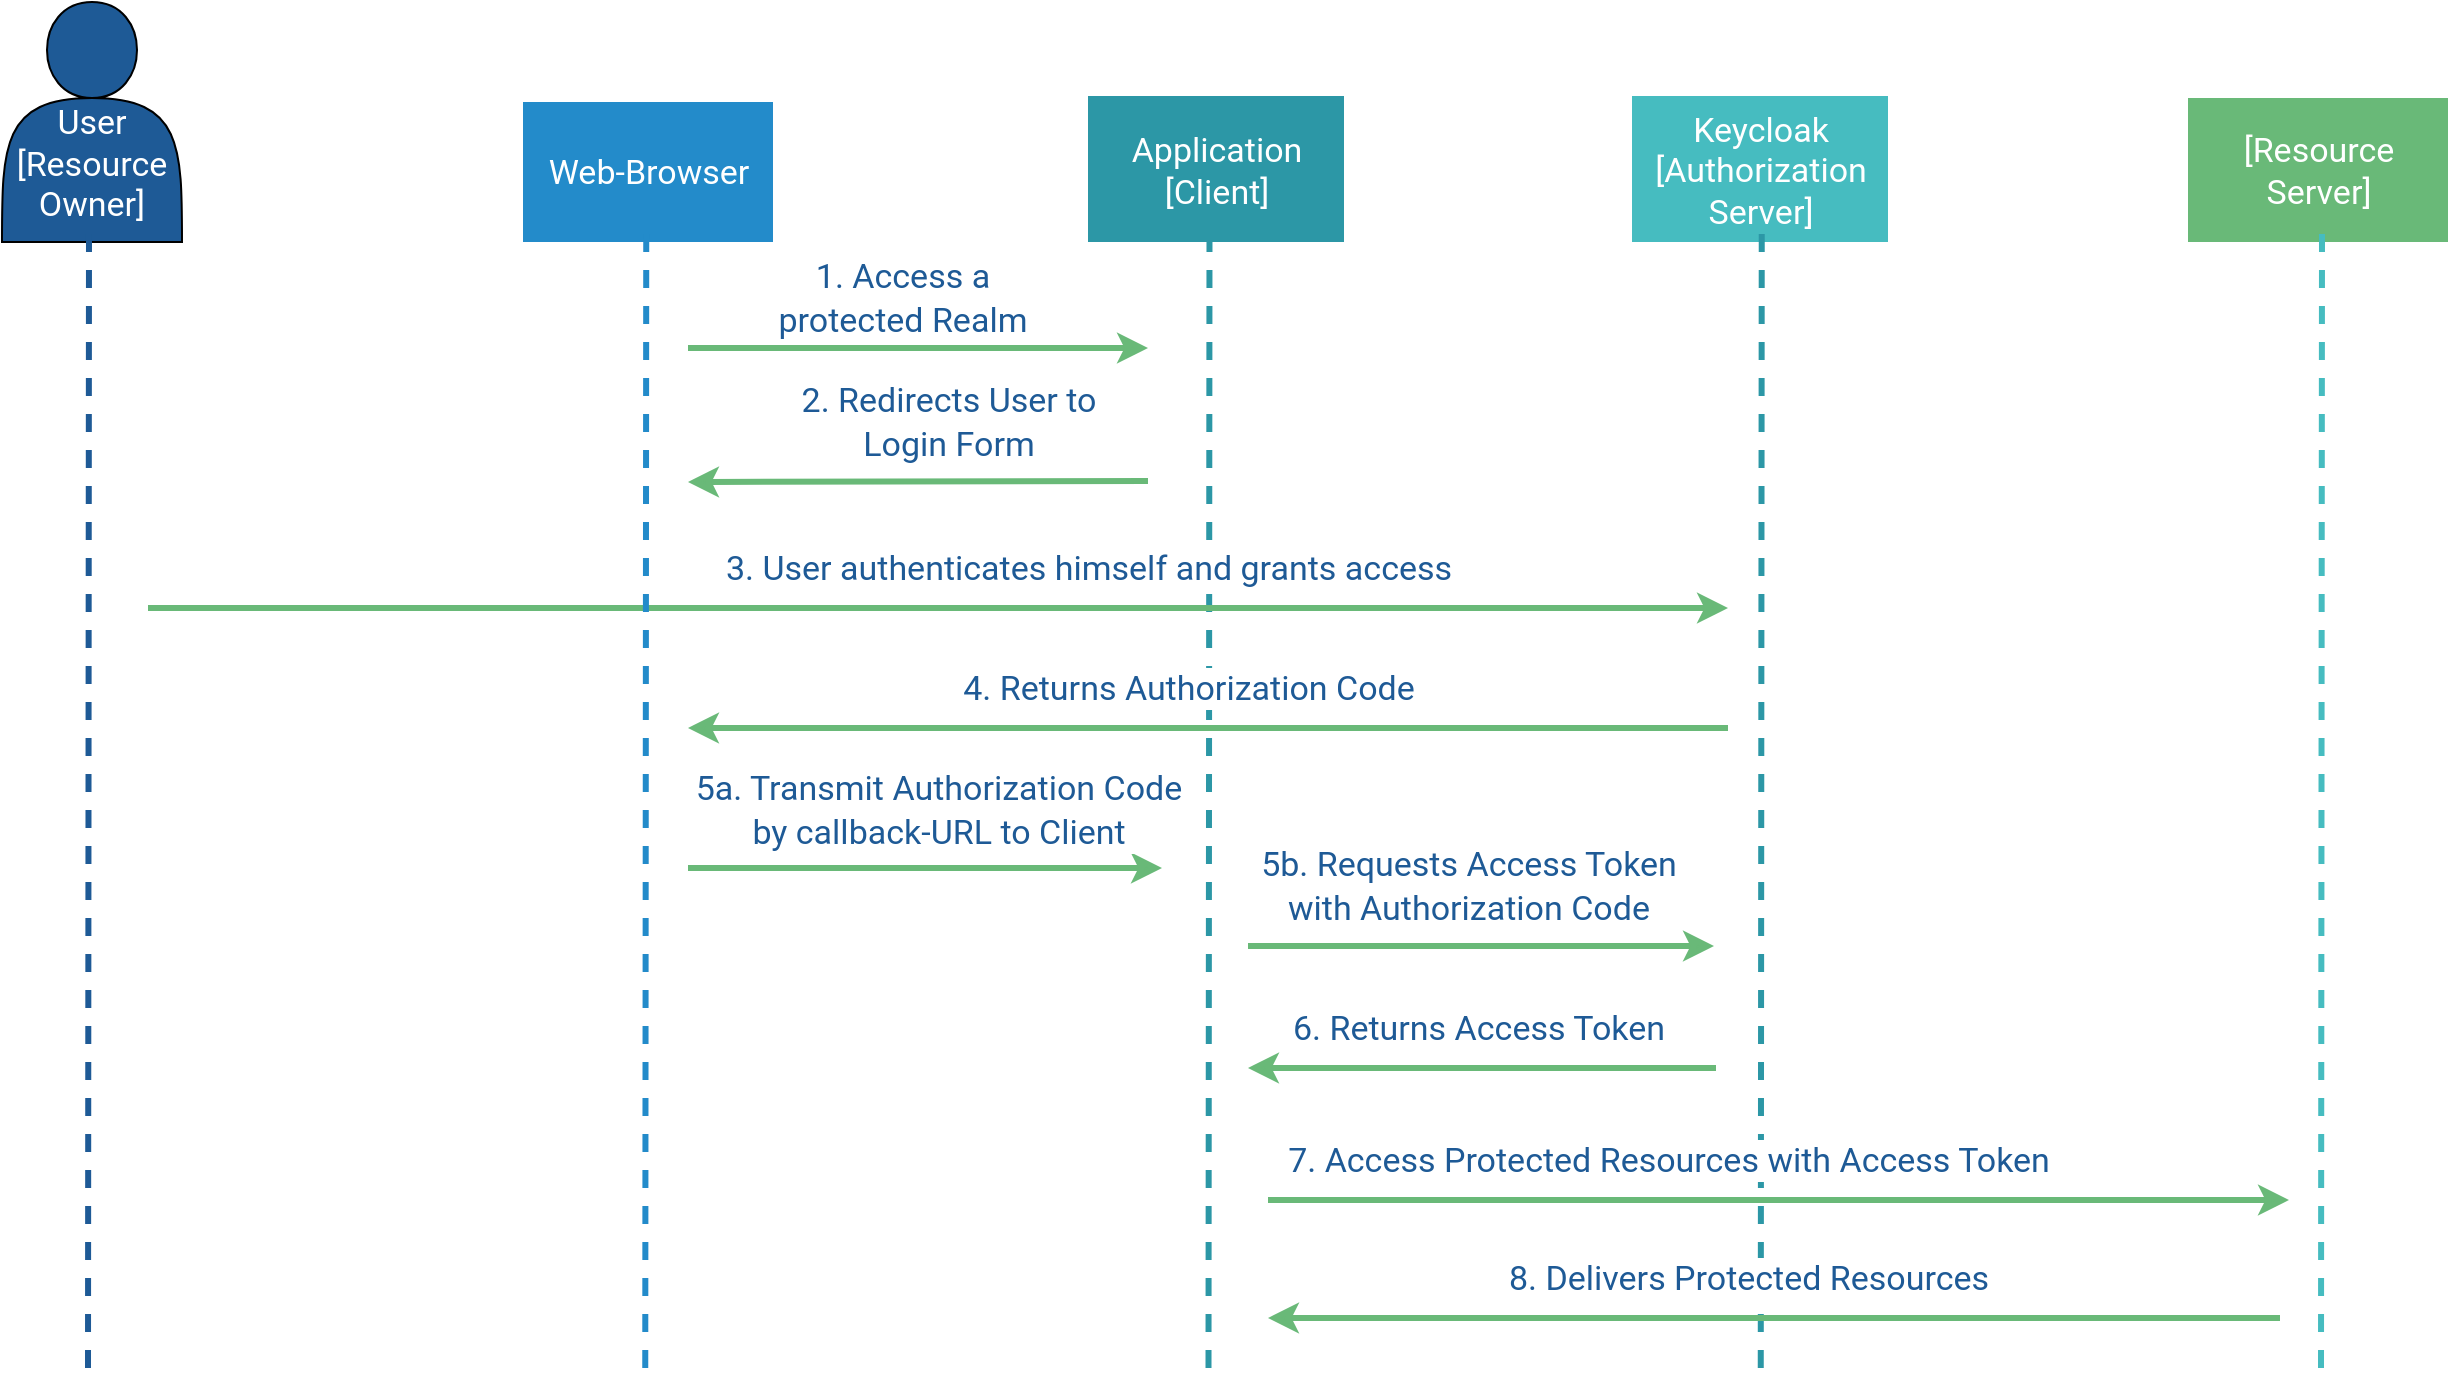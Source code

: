 <mxfile version="12.1.3" type="device" pages="4"><diagram id="JveJIbnvZoAwYbalpgq6" name="Authorization Code Flow"><mxGraphModel dx="1422" dy="896" grid="1" gridSize="10" guides="1" tooltips="1" connect="1" arrows="1" fold="1" page="1" pageScale="1" pageWidth="827" pageHeight="1169" math="0" shadow="0"><root><mxCell id="0"/><mxCell id="1" parent="0"/><mxCell id="5GjCnepMt8MMj8PEha2I-61" value="" style="endArrow=none;dashed=1;html=1;fontFamily=Robo;fontSize=17;fontColor=#FFFFFF;strokeWidth=3;strokeColor=#2C97A6;" parent="1" edge="1"><mxGeometry width="50" height="50" relative="1" as="geometry"><mxPoint x="603.251" y="683" as="sourcePoint"/><mxPoint x="603.751" y="113" as="targetPoint"/></mxGeometry></mxCell><mxCell id="5GjCnepMt8MMj8PEha2I-17" value="&lt;div&gt;Web-Browser&lt;/div&gt;" style="html=1;fillColor=#238BCA;strokeColor=none;shadow=0;fontSize=17;fontColor=#FFFFFF;align=center;fontStyle=0;rounded=0;fontFamily=Roboto;direction=south;" parent="1" vertex="1"><mxGeometry x="260.5" y="50" width="125" height="70" as="geometry"/></mxCell><mxCell id="5GjCnepMt8MMj8PEha2I-19" value="&lt;div&gt;Keycloak&lt;br&gt;&lt;/div&gt;&lt;div&gt;[Authorization&lt;/div&gt;&lt;div&gt;Server]&lt;/div&gt;" style="html=1;fillColor=#46BCC0;strokeColor=none;shadow=0;fontSize=17;fontColor=#FFFFFF;align=center;fontStyle=0;rounded=0;fontFamily=Roboto;" parent="1" vertex="1"><mxGeometry x="815" y="47" width="128" height="73" as="geometry"/></mxCell><mxCell id="5GjCnepMt8MMj8PEha2I-21" value="&lt;div&gt;[Resource&lt;/div&gt;&lt;div&gt;Server]&lt;/div&gt;" style="html=1;fillColor=#69B978;strokeColor=none;shadow=0;fontSize=17;fontColor=#FFFFFF;align=center;fontStyle=0;rounded=0;fontFamily=Roboto;" parent="1" vertex="1"><mxGeometry x="1093" y="48" width="130" height="72" as="geometry"/></mxCell><mxCell id="5GjCnepMt8MMj8PEha2I-32" value="&lt;br&gt;&lt;br&gt;User&lt;br&gt;[Resource Owner]" style="shape=actor;whiteSpace=wrap;html=1;fillColor=#1E5A96;fontFamily=Roboto;fontSize=17;fontColor=#FFFFFF;" parent="1" vertex="1"><mxGeometry width="90" height="120" as="geometry"/></mxCell><mxCell id="5GjCnepMt8MMj8PEha2I-42" value="" style="endArrow=classic;html=1;strokeColor=#69B978;strokeWidth=3;fontFamily=Robo;fontSize=17;fontColor=#FFFFFF;" parent="1" edge="1"><mxGeometry width="50" height="50" relative="1" as="geometry"><mxPoint x="343" y="173" as="sourcePoint"/><mxPoint x="573" y="173" as="targetPoint"/></mxGeometry></mxCell><mxCell id="5GjCnepMt8MMj8PEha2I-44" value="&lt;div&gt;&lt;font face=&quot;Roboto&quot; color=&quot;#1E5A96&quot;&gt;1. Access a&lt;br&gt;protected Realm&lt;br&gt;&lt;/font&gt;&lt;/div&gt;" style="text;html=1;resizable=0;points=[];align=center;verticalAlign=middle;labelBackgroundColor=#ffffff;fontSize=17;fontFamily=Robo;fontColor=#FFFFFF;" parent="5GjCnepMt8MMj8PEha2I-42" vertex="1" connectable="0"><mxGeometry x="-0.461" y="5" relative="1" as="geometry"><mxPoint x="45" y="-20" as="offset"/></mxGeometry></mxCell><mxCell id="5GjCnepMt8MMj8PEha2I-47" value="" style="endArrow=classic;html=1;strokeColor=#69B978;strokeWidth=3;fontFamily=Robo;fontSize=17;fontColor=#FFFFFF;" parent="1" edge="1"><mxGeometry width="50" height="50" relative="1" as="geometry"><mxPoint x="73" y="303" as="sourcePoint"/><mxPoint x="863" y="303" as="targetPoint"/></mxGeometry></mxCell><mxCell id="5GjCnepMt8MMj8PEha2I-48" value="&lt;div&gt;&lt;font face=&quot;Roboto&quot; color=&quot;#1E5A96&quot;&gt;3. User authenticates himself and grants access&lt;br&gt;&lt;/font&gt;&lt;/div&gt;" style="text;html=1;resizable=0;points=[];align=center;verticalAlign=middle;labelBackgroundColor=#ffffff;fontSize=17;fontFamily=Robo;fontColor=#FFFFFF;" parent="5GjCnepMt8MMj8PEha2I-47" vertex="1" connectable="0"><mxGeometry x="-0.461" y="5" relative="1" as="geometry"><mxPoint x="257" y="-15" as="offset"/></mxGeometry></mxCell><mxCell id="5GjCnepMt8MMj8PEha2I-49" value="" style="endArrow=classic;html=1;strokeColor=#69B978;strokeWidth=3;fontFamily=Robo;fontSize=17;fontColor=#FFFFFF;" parent="1" edge="1"><mxGeometry width="50" height="50" relative="1" as="geometry"><mxPoint x="573" y="239.5" as="sourcePoint"/><mxPoint x="343" y="240" as="targetPoint"/></mxGeometry></mxCell><mxCell id="5GjCnepMt8MMj8PEha2I-50" value="&lt;div&gt;&lt;font face=&quot;Roboto&quot; color=&quot;#1E5A96&quot;&gt;2. Redirects User to&lt;/font&gt;&lt;/div&gt;&lt;div&gt;&lt;font face=&quot;Roboto&quot; color=&quot;#1E5A96&quot;&gt;Login Form&lt;/font&gt;&lt;/div&gt;" style="text;html=1;resizable=0;points=[];align=center;verticalAlign=middle;labelBackgroundColor=#ffffff;fontSize=17;fontFamily=Robo;fontColor=#FFFFFF;" parent="5GjCnepMt8MMj8PEha2I-49" vertex="1" connectable="0"><mxGeometry x="-0.461" y="5" relative="1" as="geometry"><mxPoint x="-38" y="-34.5" as="offset"/></mxGeometry></mxCell><mxCell id="5GjCnepMt8MMj8PEha2I-55" value="" style="endArrow=classic;html=1;strokeColor=#69B978;strokeWidth=3;fontFamily=Robo;fontSize=17;fontColor=#FFFFFF;" parent="1" edge="1"><mxGeometry width="50" height="50" relative="1" as="geometry"><mxPoint x="863" y="363" as="sourcePoint"/><mxPoint x="343" y="363" as="targetPoint"/></mxGeometry></mxCell><mxCell id="5GjCnepMt8MMj8PEha2I-56" value="&lt;div&gt;&lt;font face=&quot;Roboto&quot; color=&quot;#1E5A96&quot;&gt;4. Returns Authorization Code&lt;br&gt;&lt;/font&gt;&lt;/div&gt;" style="text;html=1;resizable=0;points=[];align=center;verticalAlign=middle;labelBackgroundColor=#FFFFFF;fontSize=17;fontFamily=Robo;fontColor=#FFFFFF;" parent="5GjCnepMt8MMj8PEha2I-55" vertex="1" connectable="0"><mxGeometry x="-0.461" y="5" relative="1" as="geometry"><mxPoint x="-130" y="-25" as="offset"/></mxGeometry></mxCell><mxCell id="5GjCnepMt8MMj8PEha2I-58" value="" style="endArrow=classic;html=1;strokeColor=#69B978;strokeWidth=3;fontFamily=Robo;fontSize=17;fontColor=#FFFFFF;" parent="1" edge="1"><mxGeometry width="50" height="50" relative="1" as="geometry"><mxPoint x="343" y="433" as="sourcePoint"/><mxPoint x="580" y="433" as="targetPoint"/></mxGeometry></mxCell><mxCell id="5GjCnepMt8MMj8PEha2I-59" value="&lt;div&gt;&lt;font face=&quot;Roboto&quot; color=&quot;#1E5A96&quot;&gt;5a. Transmit Authorization Code&lt;br&gt;&lt;/font&gt;&lt;/div&gt;&lt;div&gt;&lt;font face=&quot;Roboto&quot; color=&quot;#1E5A96&quot;&gt;by callback-URL to Client&lt;br&gt; &lt;/font&gt;&lt;/div&gt;" style="text;html=1;resizable=0;points=[];align=center;verticalAlign=middle;labelBackgroundColor=#ffffff;fontSize=17;fontFamily=Robo;fontColor=#FFFFFF;" parent="5GjCnepMt8MMj8PEha2I-58" vertex="1" connectable="0"><mxGeometry x="-0.461" y="5" relative="1" as="geometry"><mxPoint x="61" y="-24" as="offset"/></mxGeometry></mxCell><mxCell id="5GjCnepMt8MMj8PEha2I-60" value="&lt;div&gt;Application&lt;br&gt;&lt;/div&gt;&lt;div&gt;[Client]&lt;/div&gt;" style="html=1;fillColor=#2C97A6;strokeColor=none;shadow=0;fontSize=17;fontColor=#FFFFFF;align=center;fontStyle=0;rounded=0;fontFamily=Roboto;" parent="1" vertex="1"><mxGeometry x="543" y="47" width="128" height="73" as="geometry"/></mxCell><mxCell id="5GjCnepMt8MMj8PEha2I-62" value="" style="endArrow=classic;html=1;strokeColor=#69B978;strokeWidth=3;fontFamily=Robo;fontSize=17;fontColor=#FFFFFF;" parent="1" edge="1"><mxGeometry width="50" height="50" relative="1" as="geometry"><mxPoint x="857" y="533" as="sourcePoint"/><mxPoint x="623" y="533" as="targetPoint"/></mxGeometry></mxCell><mxCell id="5GjCnepMt8MMj8PEha2I-63" value="&lt;div&gt;&lt;font face=&quot;Roboto&quot; color=&quot;#1E5A96&quot;&gt;6. Returns Access Token&lt;br&gt;&lt;/font&gt;&lt;/div&gt;" style="text;html=1;resizable=0;points=[];align=center;verticalAlign=middle;labelBackgroundColor=#FFFFFF;fontSize=17;fontFamily=Robo;fontColor=#FFFFFF;" parent="5GjCnepMt8MMj8PEha2I-62" vertex="1" connectable="0"><mxGeometry x="-0.461" y="5" relative="1" as="geometry"><mxPoint x="-56" y="-25" as="offset"/></mxGeometry></mxCell><mxCell id="5GjCnepMt8MMj8PEha2I-68" value="" style="endArrow=classic;html=1;strokeColor=#69B978;strokeWidth=3;fontFamily=Robo;fontSize=17;fontColor=#FFFFFF;" parent="1" edge="1"><mxGeometry width="50" height="50" relative="1" as="geometry"><mxPoint x="623" y="472" as="sourcePoint"/><mxPoint x="856" y="472" as="targetPoint"/></mxGeometry></mxCell><mxCell id="5GjCnepMt8MMj8PEha2I-69" value="&lt;div&gt;&lt;font face=&quot;Roboto&quot; color=&quot;#1E5A96&quot;&gt;5b. Requests Access Token&lt;/font&gt;&lt;/div&gt;&lt;div&gt;&lt;font face=&quot;Roboto&quot; color=&quot;#1E5A96&quot;&gt;with Authorization Code&lt;br&gt; &lt;/font&gt;&lt;/div&gt;" style="text;html=1;resizable=0;points=[];align=center;verticalAlign=middle;labelBackgroundColor=#ffffff;fontSize=17;fontFamily=Robo;fontColor=#FFFFFF;" parent="5GjCnepMt8MMj8PEha2I-68" vertex="1" connectable="0"><mxGeometry x="-0.461" y="5" relative="1" as="geometry"><mxPoint x="47" y="-25" as="offset"/></mxGeometry></mxCell><mxCell id="5GjCnepMt8MMj8PEha2I-34" value="" style="endArrow=none;dashed=1;html=1;fontFamily=Robo;fontSize=17;fontColor=#FFFFFF;strokeWidth=3;strokeColor=#1E5A96;" parent="1" edge="1"><mxGeometry width="50" height="50" relative="1" as="geometry"><mxPoint x="43" y="683" as="sourcePoint"/><mxPoint x="43.5" y="113" as="targetPoint"/></mxGeometry></mxCell><mxCell id="5GjCnepMt8MMj8PEha2I-37" value="" style="endArrow=none;dashed=1;html=1;fontFamily=Robo;fontSize=17;fontColor=#FFFFFF;strokeWidth=3;strokeColor=#238BCA;" parent="1" edge="1"><mxGeometry width="50" height="50" relative="1" as="geometry"><mxPoint x="321.625" y="683" as="sourcePoint"/><mxPoint x="322.125" y="113" as="targetPoint"/></mxGeometry></mxCell><mxCell id="5GjCnepMt8MMj8PEha2I-38" value="" style="endArrow=none;dashed=1;html=1;fontFamily=Robo;fontSize=17;fontColor=#FFFFFF;strokeWidth=3;strokeColor=#46BCC0;" parent="1" edge="1"><mxGeometry width="50" height="50" relative="1" as="geometry"><mxPoint x="1159.5" y="683" as="sourcePoint"/><mxPoint x="1160" y="113" as="targetPoint"/></mxGeometry></mxCell><mxCell id="5GjCnepMt8MMj8PEha2I-39" value="" style="endArrow=none;dashed=1;html=1;fontFamily=Robo;fontSize=17;fontColor=#FFFFFF;strokeWidth=3;strokeColor=#2C97A6;" parent="1" edge="1"><mxGeometry width="50" height="50" relative="1" as="geometry"><mxPoint x="879.374" y="683" as="sourcePoint"/><mxPoint x="879.875" y="113" as="targetPoint"/></mxGeometry></mxCell><mxCell id="5GjCnepMt8MMj8PEha2I-66" value="" style="endArrow=classic;html=1;strokeColor=#69B978;strokeWidth=3;fontFamily=Robo;fontSize=17;fontColor=#FFFFFF;" parent="1" edge="1"><mxGeometry width="50" height="50" relative="1" as="geometry"><mxPoint x="633" y="598.981" as="sourcePoint"/><mxPoint x="1143.5" y="599" as="targetPoint"/></mxGeometry></mxCell><mxCell id="5GjCnepMt8MMj8PEha2I-67" value="&lt;div&gt;&lt;font face=&quot;Roboto&quot; color=&quot;#1E5A96&quot;&gt;7. Access Protected Resources with Access Token&lt;br&gt;&lt;/font&gt;&lt;/div&gt;" style="text;html=1;resizable=0;points=[];align=center;verticalAlign=middle;labelBackgroundColor=#ffffff;fontSize=17;fontFamily=Robo;fontColor=#FFFFFF;" parent="5GjCnepMt8MMj8PEha2I-66" vertex="1" connectable="0"><mxGeometry x="-0.461" y="5" relative="1" as="geometry"><mxPoint x="62.5" y="-15" as="offset"/></mxGeometry></mxCell><mxCell id="5GjCnepMt8MMj8PEha2I-76" value="" style="endArrow=classic;html=1;strokeColor=#69B978;strokeWidth=3;fontFamily=Robo;fontSize=17;fontColor=#FFFFFF;" parent="1" edge="1"><mxGeometry width="50" height="50" relative="1" as="geometry"><mxPoint x="1139" y="658" as="sourcePoint"/><mxPoint x="633" y="658" as="targetPoint"/></mxGeometry></mxCell><mxCell id="5GjCnepMt8MMj8PEha2I-77" value="&lt;div&gt;&lt;font face=&quot;Roboto&quot; color=&quot;#1E5A96&quot;&gt;8. Delivers Protected Resources&lt;br&gt;&lt;/font&gt;&lt;/div&gt;" style="text;html=1;resizable=0;points=[];align=center;verticalAlign=middle;labelBackgroundColor=#FFFFFF;fontSize=17;fontFamily=Robo;fontColor=#FFFFFF;" parent="5GjCnepMt8MMj8PEha2I-76" vertex="1" connectable="0"><mxGeometry x="-0.461" y="5" relative="1" as="geometry"><mxPoint x="-130" y="-25" as="offset"/></mxGeometry></mxCell></root></mxGraphModel></diagram><diagram name="Implicit Flow" id="gk_PYg9EkyQFOvZLImCJ"><mxGraphModel dx="1422" dy="896" grid="1" gridSize="10" guides="1" tooltips="1" connect="1" arrows="1" fold="1" page="1" pageScale="1" pageWidth="827" pageHeight="1169" math="0" shadow="0"><root><mxCell id="v10XAjXhDXY866_253va-0"/><mxCell id="v10XAjXhDXY866_253va-1" parent="v10XAjXhDXY866_253va-0"/><mxCell id="v10XAjXhDXY866_253va-23" value="" style="endArrow=none;dashed=1;html=1;fontFamily=Robo;fontSize=17;fontColor=#FFFFFF;strokeWidth=3;strokeColor=#238BCA;" parent="v10XAjXhDXY866_253va-1" edge="1"><mxGeometry width="50" height="50" relative="1" as="geometry"><mxPoint x="321.666" y="563" as="sourcePoint"/><mxPoint x="322.167" y="113" as="targetPoint"/></mxGeometry></mxCell><mxCell id="v10XAjXhDXY866_253va-26" value="" style="endArrow=none;dashed=1;html=1;fontFamily=Robo;fontSize=17;fontColor=#FFFFFF;strokeWidth=3;strokeColor=#2C97A6;" parent="v10XAjXhDXY866_253va-1" edge="1"><mxGeometry width="50" height="50" relative="1" as="geometry"><mxPoint x="603.335" y="563" as="sourcePoint"/><mxPoint x="603.835" y="113" as="targetPoint"/></mxGeometry></mxCell><mxCell id="v10XAjXhDXY866_253va-2" value="&lt;div&gt;SPA in &lt;br&gt;&lt;/div&gt;&lt;div&gt;Web-Browser&lt;/div&gt;&lt;div&gt;[Client]&lt;br&gt;&lt;/div&gt;" style="html=1;fillColor=#238BCA;strokeColor=none;shadow=0;fontSize=17;fontColor=#FFFFFF;align=center;fontStyle=0;rounded=0;fontFamily=Roboto;direction=south;" parent="v10XAjXhDXY866_253va-1" vertex="1"><mxGeometry x="260.5" y="50" width="125" height="70" as="geometry"/></mxCell><mxCell id="v10XAjXhDXY866_253va-3" value="&lt;div&gt;[Resource&lt;/div&gt;&lt;div&gt;Server]&lt;/div&gt;" style="html=1;fillColor=#46BCC0;strokeColor=none;shadow=0;fontSize=17;fontColor=#FFFFFF;align=center;fontStyle=0;rounded=0;fontFamily=Roboto;" parent="v10XAjXhDXY866_253va-1" vertex="1"><mxGeometry x="815" y="47" width="128" height="73" as="geometry"/></mxCell><mxCell id="v10XAjXhDXY866_253va-5" value="&lt;br&gt;&lt;br&gt;User&lt;br&gt;[Resource Owner]" style="shape=actor;whiteSpace=wrap;html=1;fillColor=#1E5A96;fontFamily=Roboto;fontSize=17;fontColor=#FFFFFF;" parent="v10XAjXhDXY866_253va-1" vertex="1"><mxGeometry width="90" height="120" as="geometry"/></mxCell><mxCell id="v10XAjXhDXY866_253va-7" value="" style="endArrow=classic;html=1;strokeColor=#69B978;strokeWidth=3;fontFamily=Robo;fontSize=17;fontColor=#FFFFFF;" parent="v10XAjXhDXY866_253va-1" edge="1"><mxGeometry width="50" height="50" relative="1" as="geometry"><mxPoint x="343" y="183" as="sourcePoint"/><mxPoint x="573" y="183" as="targetPoint"/></mxGeometry></mxCell><mxCell id="v10XAjXhDXY866_253va-8" value="&lt;div&gt;&lt;font face=&quot;Roboto&quot; color=&quot;#1E5A96&quot;&gt;1. Access a&lt;br&gt;protected Realm&lt;br&gt;&lt;/font&gt;&lt;/div&gt;" style="text;html=1;resizable=0;points=[];align=center;verticalAlign=middle;labelBackgroundColor=#ffffff;fontSize=17;fontFamily=Robo;fontColor=#FFFFFF;" parent="v10XAjXhDXY866_253va-7" vertex="1" connectable="0"><mxGeometry x="-0.461" y="5" relative="1" as="geometry"><mxPoint x="45" y="-20" as="offset"/></mxGeometry></mxCell><mxCell id="v10XAjXhDXY866_253va-9" value="" style="endArrow=classic;html=1;strokeColor=#69B978;strokeWidth=3;fontFamily=Robo;fontSize=17;fontColor=#FFFFFF;" parent="v10XAjXhDXY866_253va-1" edge="1"><mxGeometry width="50" height="50" relative="1" as="geometry"><mxPoint x="63" y="313" as="sourcePoint"/><mxPoint x="573" y="313" as="targetPoint"/></mxGeometry></mxCell><mxCell id="v10XAjXhDXY866_253va-10" value="&lt;div&gt;&lt;font face=&quot;Roboto&quot; color=&quot;#1E5A96&quot;&gt;3. User authenticates himself and grants access&lt;br&gt;&lt;/font&gt;&lt;/div&gt;" style="text;html=1;resizable=0;points=[];align=center;verticalAlign=middle;labelBackgroundColor=#FFFFFF;fontSize=17;fontFamily=Robo;fontColor=#FFFFFF;" parent="v10XAjXhDXY866_253va-9" vertex="1" connectable="0"><mxGeometry x="-0.461" y="5" relative="1" as="geometry"><mxPoint x="105" y="-15" as="offset"/></mxGeometry></mxCell><mxCell id="v10XAjXhDXY866_253va-17" value="&lt;div&gt;Keycloak&lt;br&gt;&lt;/div&gt;&lt;div&gt;[Authorization&lt;/div&gt;&lt;div&gt;Server]&lt;/div&gt;" style="html=1;fillColor=#2C97A6;strokeColor=none;shadow=0;fontSize=17;fontColor=#FFFFFF;align=center;fontStyle=0;rounded=0;fontFamily=Roboto;" parent="v10XAjXhDXY866_253va-1" vertex="1"><mxGeometry x="543" y="47" width="128" height="73" as="geometry"/></mxCell><mxCell id="v10XAjXhDXY866_253va-18" value="" style="endArrow=classic;html=1;strokeColor=#69B978;strokeWidth=3;fontFamily=Robo;fontSize=17;fontColor=#FFFFFF;" parent="v10XAjXhDXY866_253va-1" edge="1"><mxGeometry width="50" height="50" relative="1" as="geometry"><mxPoint x="577" y="393" as="sourcePoint"/><mxPoint x="343" y="393" as="targetPoint"/></mxGeometry></mxCell><mxCell id="v10XAjXhDXY866_253va-19" value="&lt;div&gt;&lt;font face=&quot;Roboto&quot; color=&quot;#1E5A96&quot;&gt;4. Returns Access Token&lt;/font&gt;&lt;/div&gt;&lt;div&gt;&lt;font face=&quot;Roboto&quot; color=&quot;#1E5A96&quot;&gt;in URL Fragment of Redirect URL&lt;br&gt;&lt;/font&gt;&lt;/div&gt;" style="text;html=1;resizable=0;points=[];align=center;verticalAlign=middle;labelBackgroundColor=#FFFFFF;fontSize=17;fontFamily=Robo;fontColor=#FFFFFF;" parent="v10XAjXhDXY866_253va-18" vertex="1" connectable="0"><mxGeometry x="-0.461" y="5" relative="1" as="geometry"><mxPoint x="-51" y="-35" as="offset"/></mxGeometry></mxCell><mxCell id="v10XAjXhDXY866_253va-29" value="" style="endArrow=classic;html=1;strokeColor=#69B978;strokeWidth=3;fontFamily=Robo;fontSize=17;fontColor=#FFFFFF;" parent="v10XAjXhDXY866_253va-1" edge="1"><mxGeometry width="50" height="50" relative="1" as="geometry"><mxPoint x="849" y="523" as="sourcePoint"/><mxPoint x="343" y="523" as="targetPoint"/></mxGeometry></mxCell><mxCell id="v10XAjXhDXY866_253va-30" value="&lt;div&gt;&lt;font face=&quot;Roboto&quot; color=&quot;#1E5A96&quot;&gt;6. Delivers Protected Resources&lt;br&gt;&lt;/font&gt;&lt;/div&gt;" style="text;html=1;resizable=0;points=[];align=center;verticalAlign=middle;labelBackgroundColor=#FFFFFF;fontSize=17;fontFamily=Robo;fontColor=#FFFFFF;" parent="v10XAjXhDXY866_253va-29" vertex="1" connectable="0"><mxGeometry x="-0.461" y="5" relative="1" as="geometry"><mxPoint x="-130" y="-25" as="offset"/></mxGeometry></mxCell><mxCell id="jQPGcNtGI2QCI72_YAjm-3" value="" style="endArrow=classic;html=1;strokeColor=#69B978;strokeWidth=3;fontFamily=Robo;fontSize=17;fontColor=#FFFFFF;" parent="v10XAjXhDXY866_253va-1" edge="1"><mxGeometry width="50" height="50" relative="1" as="geometry"><mxPoint x="571" y="250.5" as="sourcePoint"/><mxPoint x="341" y="251" as="targetPoint"/></mxGeometry></mxCell><mxCell id="jQPGcNtGI2QCI72_YAjm-4" value="&lt;div&gt;&lt;font face=&quot;Roboto&quot; color=&quot;#1E5A96&quot;&gt;2. Redirects User to&lt;/font&gt;&lt;/div&gt;&lt;div&gt;&lt;font face=&quot;Roboto&quot; color=&quot;#1E5A96&quot;&gt;Login Form&lt;/font&gt;&lt;/div&gt;" style="text;html=1;resizable=0;points=[];align=center;verticalAlign=middle;labelBackgroundColor=#ffffff;fontSize=17;fontFamily=Robo;fontColor=#FFFFFF;" parent="jQPGcNtGI2QCI72_YAjm-3" vertex="1" connectable="0"><mxGeometry x="-0.461" y="5" relative="1" as="geometry"><mxPoint x="-38" y="-34.5" as="offset"/></mxGeometry></mxCell><mxCell id="jQPGcNtGI2QCI72_YAjm-11" value="" style="endArrow=classic;html=1;strokeColor=#69B978;strokeWidth=3;fontFamily=Robo;fontSize=17;fontColor=#FFFFFF;" parent="v10XAjXhDXY866_253va-1" edge="1"><mxGeometry width="50" height="50" relative="1" as="geometry"><mxPoint x="343" y="457" as="sourcePoint"/><mxPoint x="853" y="457" as="targetPoint"/></mxGeometry></mxCell><mxCell id="jQPGcNtGI2QCI72_YAjm-12" value="&lt;div&gt;&lt;font face=&quot;Roboto&quot; color=&quot;#1E5A96&quot;&gt;5. Access Protected Resources with Access Token&lt;br&gt;&lt;/font&gt;&lt;/div&gt;" style="text;html=1;resizable=0;points=[];align=center;verticalAlign=middle;labelBackgroundColor=#ffffff;fontSize=17;fontFamily=Robo;fontColor=#FFFFFF;" parent="jQPGcNtGI2QCI72_YAjm-11" vertex="1" connectable="0"><mxGeometry x="-0.461" y="5" relative="1" as="geometry"><mxPoint x="113" y="-15" as="offset"/></mxGeometry></mxCell><mxCell id="v10XAjXhDXY866_253va-22" value="" style="endArrow=none;dashed=1;html=1;fontFamily=Robo;fontSize=17;fontColor=#FFFFFF;strokeWidth=3;strokeColor=#1E5A96;" parent="v10XAjXhDXY866_253va-1" edge="1"><mxGeometry width="50" height="50" relative="1" as="geometry"><mxPoint x="43" y="563" as="sourcePoint"/><mxPoint x="43.5" y="113" as="targetPoint"/></mxGeometry></mxCell><mxCell id="v10XAjXhDXY866_253va-25" value="" style="endArrow=none;dashed=1;html=1;fontFamily=Robo;fontSize=17;fontColor=#FFFFFF;strokeWidth=3;strokeColor=#2C97A6;" parent="v10XAjXhDXY866_253va-1" edge="1"><mxGeometry width="50" height="50" relative="1" as="geometry"><mxPoint x="879.5" y="563" as="sourcePoint"/><mxPoint x="880" y="113" as="targetPoint"/></mxGeometry></mxCell></root></mxGraphModel></diagram><diagram name="Client Credentials" id="_nP4FTk1Wg-k_2qu7Nta"><mxGraphModel dx="1422" dy="896" grid="1" gridSize="10" guides="1" tooltips="1" connect="1" arrows="1" fold="1" page="1" pageScale="1" pageWidth="827" pageHeight="1169" math="0" shadow="0"><root><mxCell id="8a3aer2z9pi-4xg9-jMO-0"/><mxCell id="8a3aer2z9pi-4xg9-jMO-1" parent="8a3aer2z9pi-4xg9-jMO-0"/><mxCell id="8a3aer2z9pi-4xg9-jMO-22" value="" style="endArrow=none;dashed=1;html=1;fontFamily=Robo;fontSize=17;fontColor=#FFFFFF;strokeWidth=3;strokeColor=#2C97A6;" parent="8a3aer2z9pi-4xg9-jMO-1" edge="1"><mxGeometry width="50" height="50" relative="1" as="geometry"><mxPoint x="619" y="376" as="sourcePoint"/><mxPoint x="619.5" y="66" as="targetPoint"/></mxGeometry></mxCell><mxCell id="8a3aer2z9pi-4xg9-jMO-2" value="" style="endArrow=none;dashed=1;html=1;fontFamily=Robo;fontSize=17;fontColor=#FFFFFF;strokeWidth=3;strokeColor=#2C97A6;" parent="8a3aer2z9pi-4xg9-jMO-1" edge="1"><mxGeometry width="50" height="50" relative="1" as="geometry"><mxPoint x="343" y="376" as="sourcePoint"/><mxPoint x="343.5" y="66" as="targetPoint"/></mxGeometry></mxCell><mxCell id="8a3aer2z9pi-4xg9-jMO-3" value="&lt;div&gt;Microservice A&lt;br&gt;&lt;/div&gt;&lt;div&gt;[Client]&lt;br&gt;&lt;/div&gt;" style="html=1;fillColor=#238BCA;strokeColor=none;shadow=0;fontSize=17;fontColor=#FFFFFF;align=center;fontStyle=0;rounded=0;fontFamily=Roboto;direction=south;" parent="8a3aer2z9pi-4xg9-jMO-1" vertex="1"><mxGeometry y="3" width="125" height="70" as="geometry"/></mxCell><mxCell id="8a3aer2z9pi-4xg9-jMO-4" value="&lt;div&gt;Microservice B&lt;br&gt;&lt;/div&gt;&lt;div&gt;[Resource&lt;/div&gt;&lt;div&gt;Server]&lt;/div&gt;" style="html=1;fillColor=#46BCC0;strokeColor=none;shadow=0;fontSize=17;fontColor=#FFFFFF;align=center;fontStyle=0;rounded=0;fontFamily=Roboto;" parent="8a3aer2z9pi-4xg9-jMO-1" vertex="1"><mxGeometry x="554.5" width="128" height="73" as="geometry"/></mxCell><mxCell id="8a3aer2z9pi-4xg9-jMO-7" value="" style="endArrow=classic;html=1;strokeColor=#69B978;strokeWidth=3;fontFamily=Robo;fontSize=17;fontColor=#FFFFFF;" parent="8a3aer2z9pi-4xg9-jMO-1" edge="1"><mxGeometry width="50" height="50" relative="1" as="geometry"><mxPoint x="82.5" y="136" as="sourcePoint"/><mxPoint x="312.5" y="136" as="targetPoint"/></mxGeometry></mxCell><mxCell id="8a3aer2z9pi-4xg9-jMO-8" value="&lt;div&gt;&lt;font face=&quot;Roboto&quot; color=&quot;#1E5A96&quot;&gt;1. Authentication with&lt;/font&gt;&lt;/div&gt;&lt;div&gt;&lt;font face=&quot;Roboto&quot; color=&quot;#1E5A96&quot;&gt;Client Secret&lt;br&gt;&lt;/font&gt;&lt;/div&gt;" style="text;html=1;resizable=0;points=[];align=center;verticalAlign=middle;labelBackgroundColor=#ffffff;fontSize=17;fontFamily=Robo;fontColor=#FFFFFF;" parent="8a3aer2z9pi-4xg9-jMO-7" vertex="1" connectable="0"><mxGeometry x="-0.461" y="5" relative="1" as="geometry"><mxPoint x="45" y="-20" as="offset"/></mxGeometry></mxCell><mxCell id="8a3aer2z9pi-4xg9-jMO-11" value="&lt;div&gt;Keycloak&lt;br&gt;&lt;/div&gt;&lt;div&gt;[Authorization&lt;/div&gt;&lt;div&gt;Server]&lt;/div&gt;" style="html=1;fillColor=#2C97A6;strokeColor=none;shadow=0;fontSize=17;fontColor=#FFFFFF;align=center;fontStyle=0;rounded=0;fontFamily=Roboto;" parent="8a3aer2z9pi-4xg9-jMO-1" vertex="1"><mxGeometry x="282.5" width="128" height="73" as="geometry"/></mxCell><mxCell id="8a3aer2z9pi-4xg9-jMO-14" value="" style="endArrow=classic;html=1;strokeColor=#69B978;strokeWidth=3;fontFamily=Robo;fontSize=17;fontColor=#FFFFFF;" parent="8a3aer2z9pi-4xg9-jMO-1" edge="1"><mxGeometry width="50" height="50" relative="1" as="geometry"><mxPoint x="588.5" y="343" as="sourcePoint"/><mxPoint x="82.5" y="343" as="targetPoint"/></mxGeometry></mxCell><mxCell id="8a3aer2z9pi-4xg9-jMO-15" value="&lt;div&gt;&lt;font face=&quot;Roboto&quot; color=&quot;#1E5A96&quot;&gt;4. Delivers Protected Resources&lt;br&gt;&lt;/font&gt;&lt;/div&gt;" style="text;html=1;resizable=0;points=[];align=center;verticalAlign=middle;labelBackgroundColor=#FFFFFF;fontSize=17;fontFamily=Robo;fontColor=#FFFFFF;" parent="8a3aer2z9pi-4xg9-jMO-14" vertex="1" connectable="0"><mxGeometry x="-0.461" y="5" relative="1" as="geometry"><mxPoint x="-115" y="-25" as="offset"/></mxGeometry></mxCell><mxCell id="8a3aer2z9pi-4xg9-jMO-16" value="" style="endArrow=classic;html=1;strokeColor=#69B978;strokeWidth=3;fontFamily=Robo;fontSize=17;fontColor=#FFFFFF;" parent="8a3aer2z9pi-4xg9-jMO-1" edge="1"><mxGeometry width="50" height="50" relative="1" as="geometry"><mxPoint x="310.5" y="203.5" as="sourcePoint"/><mxPoint x="80.5" y="204" as="targetPoint"/></mxGeometry></mxCell><mxCell id="8a3aer2z9pi-4xg9-jMO-17" value="&lt;div&gt;&lt;font face=&quot;Roboto&quot; color=&quot;#1E5A96&quot;&gt;2. Returns Access Token&lt;br&gt;&lt;/font&gt;&lt;/div&gt;" style="text;html=1;resizable=0;points=[];align=center;verticalAlign=middle;labelBackgroundColor=#ffffff;fontSize=17;fontFamily=Robo;fontColor=#FFFFFF;" parent="8a3aer2z9pi-4xg9-jMO-16" vertex="1" connectable="0"><mxGeometry x="-0.461" y="5" relative="1" as="geometry"><mxPoint x="-56" y="-32.5" as="offset"/></mxGeometry></mxCell><mxCell id="8a3aer2z9pi-4xg9-jMO-18" value="" style="endArrow=classic;html=1;strokeColor=#69B978;strokeWidth=3;fontFamily=Robo;fontSize=17;fontColor=#FFFFFF;" parent="8a3aer2z9pi-4xg9-jMO-1" edge="1"><mxGeometry width="50" height="50" relative="1" as="geometry"><mxPoint x="82.5" y="272" as="sourcePoint"/><mxPoint x="592.5" y="272" as="targetPoint"/></mxGeometry></mxCell><mxCell id="8a3aer2z9pi-4xg9-jMO-19" value="&lt;div&gt;&lt;font face=&quot;Roboto&quot; color=&quot;#1E5A96&quot;&gt;3. Access Protected Resources with Access Token&lt;br&gt;&lt;/font&gt;&lt;/div&gt;" style="text;html=1;resizable=0;points=[];align=center;verticalAlign=middle;labelBackgroundColor=#ffffff;fontSize=17;fontFamily=Robo;fontColor=#FFFFFF;" parent="8a3aer2z9pi-4xg9-jMO-18" vertex="1" connectable="0"><mxGeometry x="-0.461" y="5" relative="1" as="geometry"><mxPoint x="72" y="-15" as="offset"/></mxGeometry></mxCell><mxCell id="8a3aer2z9pi-4xg9-jMO-21" value="" style="endArrow=none;dashed=1;html=1;fontFamily=Robo;fontSize=17;fontColor=#FFFFFF;strokeWidth=3;strokeColor=#238BCA;" parent="8a3aer2z9pi-4xg9-jMO-1" edge="1"><mxGeometry width="50" height="50" relative="1" as="geometry"><mxPoint x="61.5" y="376" as="sourcePoint"/><mxPoint x="62" y="66" as="targetPoint"/></mxGeometry></mxCell></root></mxGraphModel></diagram><diagram id="22Kwzp6lDFEuU965zUwz" name="Resource Owner Grant Type"><mxGraphModel dx="1422" dy="896" grid="1" gridSize="10" guides="1" tooltips="1" connect="1" arrows="1" fold="1" page="1" pageScale="1" pageWidth="827" pageHeight="1169" math="0" shadow="0"><root><mxCell id="LpDj57TohwqBpmtHB6Fe-0"/><mxCell id="LpDj57TohwqBpmtHB6Fe-1" parent="LpDj57TohwqBpmtHB6Fe-0"/><mxCell id="Dm-7FNTyVNIAujMonA6b-15" value="" style="endArrow=none;dashed=1;html=1;fontFamily=Robo;fontSize=17;fontColor=#FFFFFF;strokeWidth=3;strokeColor=#2C97A6;" parent="LpDj57TohwqBpmtHB6Fe-1" edge="1"><mxGeometry width="50" height="50" relative="1" as="geometry"><mxPoint x="603.335" y="463" as="sourcePoint"/><mxPoint x="603.835" y="113" as="targetPoint"/></mxGeometry></mxCell><mxCell id="Dm-7FNTyVNIAujMonA6b-0" value="&lt;div&gt;Desktop App&lt;br&gt;&lt;/div&gt;&lt;div&gt;[Client]&lt;br&gt;&lt;/div&gt;" style="html=1;fillColor=#238BCA;strokeColor=none;shadow=0;fontSize=17;fontColor=#FFFFFF;align=center;fontStyle=0;rounded=0;fontFamily=Roboto;direction=south;" parent="LpDj57TohwqBpmtHB6Fe-1" vertex="1"><mxGeometry x="260.5" y="50" width="125" height="70" as="geometry"/></mxCell><mxCell id="Dm-7FNTyVNIAujMonA6b-1" value="&lt;div&gt;[Resource&lt;/div&gt;&lt;div&gt;Server]&lt;/div&gt;" style="html=1;fillColor=#46BCC0;strokeColor=none;shadow=0;fontSize=17;fontColor=#FFFFFF;align=center;fontStyle=0;rounded=0;fontFamily=Roboto;" parent="LpDj57TohwqBpmtHB6Fe-1" vertex="1"><mxGeometry x="815" y="47" width="128" height="73" as="geometry"/></mxCell><mxCell id="Dm-7FNTyVNIAujMonA6b-2" value="&lt;br&gt;&lt;br&gt;User&lt;br&gt;[Resource Owner]" style="shape=actor;whiteSpace=wrap;html=1;fillColor=#1E5A96;fontFamily=Roboto;fontSize=17;fontColor=#FFFFFF;" parent="LpDj57TohwqBpmtHB6Fe-1" vertex="1"><mxGeometry width="90" height="120" as="geometry"/></mxCell><mxCell id="Dm-7FNTyVNIAujMonA6b-4" value="" style="endArrow=classic;html=1;strokeColor=#69B978;strokeWidth=3;fontFamily=Robo;fontSize=17;fontColor=#FFFFFF;" parent="LpDj57TohwqBpmtHB6Fe-1" edge="1"><mxGeometry width="50" height="50" relative="1" as="geometry"><mxPoint x="63" y="183" as="sourcePoint"/><mxPoint x="303" y="183" as="targetPoint"/></mxGeometry></mxCell><mxCell id="Dm-7FNTyVNIAujMonA6b-5" value="&lt;div&gt;&lt;font face=&quot;Roboto&quot; color=&quot;#1E5A96&quot;&gt;1. Provide User Credentials&lt;br&gt;&lt;/font&gt;&lt;/div&gt;" style="text;html=1;resizable=0;points=[];align=center;verticalAlign=middle;labelBackgroundColor=#ffffff;fontSize=17;fontFamily=Robo;fontColor=#FFFFFF;" parent="Dm-7FNTyVNIAujMonA6b-4" vertex="1" connectable="0"><mxGeometry x="-0.461" y="5" relative="1" as="geometry"><mxPoint x="55" y="-15" as="offset"/></mxGeometry></mxCell><mxCell id="Dm-7FNTyVNIAujMonA6b-6" value="&lt;div&gt;Keycloak&lt;br&gt;&lt;/div&gt;&lt;div&gt;[Authorization&lt;/div&gt;&lt;div&gt;Server]&lt;/div&gt;" style="html=1;fillColor=#2C97A6;strokeColor=none;shadow=0;fontSize=17;fontColor=#FFFFFF;align=center;fontStyle=0;rounded=0;fontFamily=Roboto;" parent="LpDj57TohwqBpmtHB6Fe-1" vertex="1"><mxGeometry x="543" y="47" width="128" height="73" as="geometry"/></mxCell><mxCell id="Dm-7FNTyVNIAujMonA6b-7" value="" style="endArrow=classic;html=1;strokeColor=#69B978;strokeWidth=3;fontFamily=Robo;fontSize=17;fontColor=#FFFFFF;" parent="LpDj57TohwqBpmtHB6Fe-1" edge="1"><mxGeometry width="50" height="50" relative="1" as="geometry"><mxPoint x="573" y="323" as="sourcePoint"/><mxPoint x="353" y="323" as="targetPoint"/></mxGeometry></mxCell><mxCell id="Dm-7FNTyVNIAujMonA6b-8" value="&lt;div&gt;&lt;font face=&quot;Roboto&quot; color=&quot;#1E5A96&quot;&gt;3. Returns Access Token&lt;br&gt;&lt;/font&gt;&lt;/div&gt;" style="text;html=1;resizable=0;points=[];align=center;verticalAlign=middle;labelBackgroundColor=#FFFFFF;fontSize=17;fontFamily=Robo;fontColor=#FFFFFF;" parent="Dm-7FNTyVNIAujMonA6b-7" vertex="1" connectable="0"><mxGeometry x="-0.461" y="5" relative="1" as="geometry"><mxPoint x="-51" y="-35" as="offset"/></mxGeometry></mxCell><mxCell id="Dm-7FNTyVNIAujMonA6b-9" value="" style="endArrow=classic;html=1;strokeColor=#69B978;strokeWidth=3;fontFamily=Robo;fontSize=17;fontColor=#FFFFFF;" parent="LpDj57TohwqBpmtHB6Fe-1" edge="1"><mxGeometry width="50" height="50" relative="1" as="geometry"><mxPoint x="858" y="438" as="sourcePoint"/><mxPoint x="352" y="438" as="targetPoint"/></mxGeometry></mxCell><mxCell id="Dm-7FNTyVNIAujMonA6b-10" value="&lt;div&gt;&lt;font face=&quot;Roboto&quot; color=&quot;#1E5A96&quot;&gt;5. Delivers Protected Resources&lt;br&gt;&lt;/font&gt;&lt;/div&gt;" style="text;html=1;resizable=0;points=[];align=center;verticalAlign=middle;labelBackgroundColor=#FFFFFF;fontSize=17;fontFamily=Robo;fontColor=#FFFFFF;" parent="Dm-7FNTyVNIAujMonA6b-9" vertex="1" connectable="0"><mxGeometry x="-0.461" y="5" relative="1" as="geometry"><mxPoint x="-125" y="-27" as="offset"/></mxGeometry></mxCell><mxCell id="Dm-7FNTyVNIAujMonA6b-11" value="" style="endArrow=classic;html=1;strokeColor=#69B978;strokeWidth=3;fontFamily=Robo;fontSize=17;fontColor=#FFFFFF;" parent="LpDj57TohwqBpmtHB6Fe-1" edge="1"><mxGeometry width="50" height="50" relative="1" as="geometry"><mxPoint x="352" y="383" as="sourcePoint"/><mxPoint x="862" y="383" as="targetPoint"/></mxGeometry></mxCell><mxCell id="Dm-7FNTyVNIAujMonA6b-12" value="&lt;div&gt;&lt;font face=&quot;Roboto&quot; color=&quot;#1E5A96&quot;&gt;4. Access Protected Resources with Access Token&lt;br&gt;&lt;/font&gt;&lt;/div&gt;" style="text;html=1;resizable=0;points=[];align=center;verticalAlign=middle;labelBackgroundColor=#ffffff;fontSize=17;fontFamily=Robo;fontColor=#FFFFFF;" parent="Dm-7FNTyVNIAujMonA6b-11" vertex="1" connectable="0"><mxGeometry x="-0.461" y="5" relative="1" as="geometry"><mxPoint x="74" y="-15" as="offset"/></mxGeometry></mxCell><mxCell id="Dm-7FNTyVNIAujMonA6b-13" value="" style="endArrow=classic;html=1;strokeColor=#69B978;strokeWidth=3;fontFamily=Robo;fontSize=17;fontColor=#FFFFFF;" parent="LpDj57TohwqBpmtHB6Fe-1" edge="1"><mxGeometry width="50" height="50" relative="1" as="geometry"><mxPoint x="353" y="250" as="sourcePoint"/><mxPoint x="583" y="250" as="targetPoint"/></mxGeometry></mxCell><mxCell id="Dm-7FNTyVNIAujMonA6b-14" value="&lt;div&gt;&lt;font face=&quot;Roboto&quot; color=&quot;#1E5A96&quot;&gt;2. Authenticates with received&lt;/font&gt;&lt;/div&gt;&lt;div&gt;&lt;font face=&quot;Roboto&quot; color=&quot;#1E5A96&quot;&gt;User Credentials&lt;br&gt;&lt;/font&gt;&lt;/div&gt;" style="text;html=1;resizable=0;points=[];align=center;verticalAlign=middle;labelBackgroundColor=#FFFFFF;fontSize=17;fontFamily=Robo;fontColor=#FFFFFF;" parent="Dm-7FNTyVNIAujMonA6b-13" vertex="1" connectable="0"><mxGeometry x="-0.461" y="5" relative="1" as="geometry"><mxPoint x="48" y="-25" as="offset"/></mxGeometry></mxCell><mxCell id="Dm-7FNTyVNIAujMonA6b-16" value="" style="endArrow=none;dashed=1;html=1;fontFamily=Robo;fontSize=17;fontColor=#FFFFFF;strokeWidth=3;strokeColor=#1E5A96;" parent="LpDj57TohwqBpmtHB6Fe-1" edge="1"><mxGeometry width="50" height="50" relative="1" as="geometry"><mxPoint x="43" y="463" as="sourcePoint"/><mxPoint x="43.5" y="113" as="targetPoint"/></mxGeometry></mxCell><mxCell id="Dm-7FNTyVNIAujMonA6b-17" value="" style="endArrow=none;dashed=1;html=1;fontFamily=Robo;fontSize=17;fontColor=#FFFFFF;strokeWidth=3;strokeColor=#238BCA;" parent="LpDj57TohwqBpmtHB6Fe-1" edge="1"><mxGeometry width="50" height="50" relative="1" as="geometry"><mxPoint x="321.666" y="463" as="sourcePoint"/><mxPoint x="322.167" y="113" as="targetPoint"/></mxGeometry></mxCell><mxCell id="Dm-7FNTyVNIAujMonA6b-18" value="" style="endArrow=none;dashed=1;html=1;fontFamily=Robo;fontSize=17;fontColor=#FFFFFF;strokeWidth=3;strokeColor=#2C97A6;" parent="LpDj57TohwqBpmtHB6Fe-1" edge="1"><mxGeometry width="50" height="50" relative="1" as="geometry"><mxPoint x="879.5" y="463" as="sourcePoint"/><mxPoint x="880" y="113" as="targetPoint"/></mxGeometry></mxCell></root></mxGraphModel></diagram></mxfile>